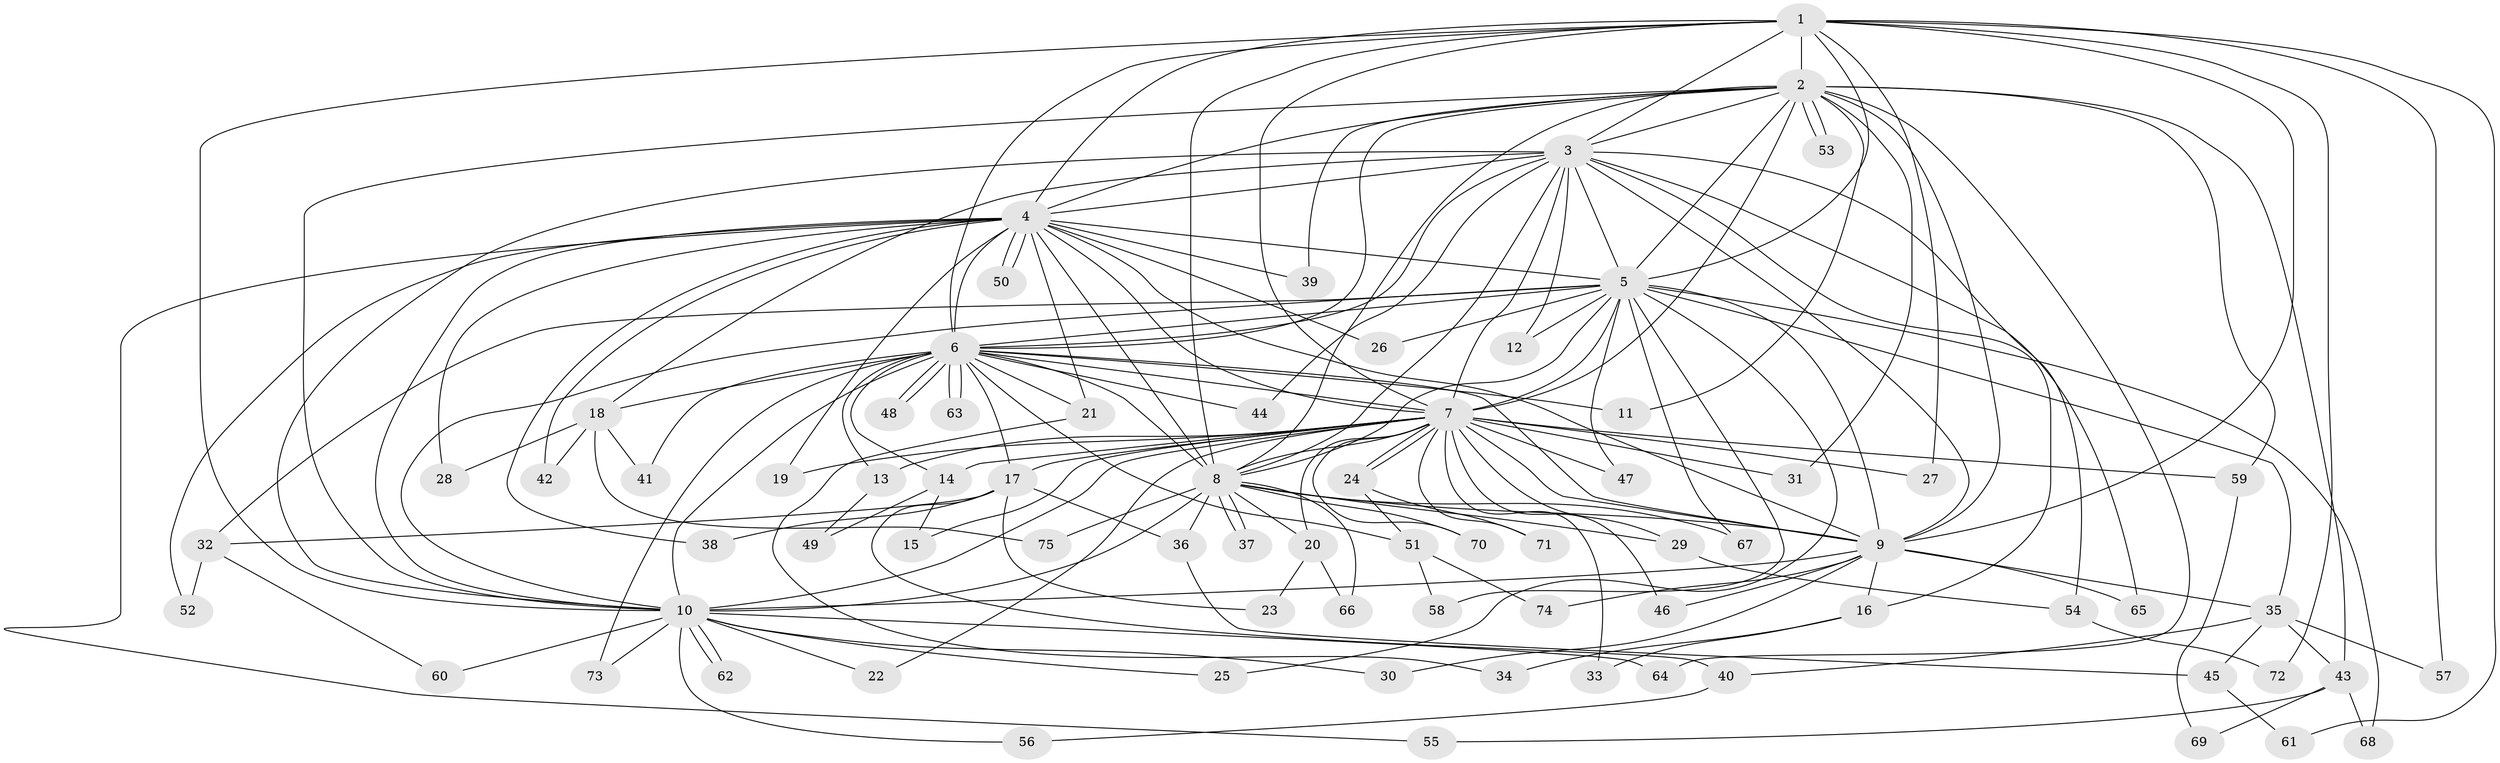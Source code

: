 // Generated by graph-tools (version 1.1) at 2025/25/03/09/25 03:25:37]
// undirected, 75 vertices, 175 edges
graph export_dot {
graph [start="1"]
  node [color=gray90,style=filled];
  1;
  2;
  3;
  4;
  5;
  6;
  7;
  8;
  9;
  10;
  11;
  12;
  13;
  14;
  15;
  16;
  17;
  18;
  19;
  20;
  21;
  22;
  23;
  24;
  25;
  26;
  27;
  28;
  29;
  30;
  31;
  32;
  33;
  34;
  35;
  36;
  37;
  38;
  39;
  40;
  41;
  42;
  43;
  44;
  45;
  46;
  47;
  48;
  49;
  50;
  51;
  52;
  53;
  54;
  55;
  56;
  57;
  58;
  59;
  60;
  61;
  62;
  63;
  64;
  65;
  66;
  67;
  68;
  69;
  70;
  71;
  72;
  73;
  74;
  75;
  1 -- 2;
  1 -- 3;
  1 -- 4;
  1 -- 5;
  1 -- 6;
  1 -- 7;
  1 -- 8;
  1 -- 9;
  1 -- 10;
  1 -- 27;
  1 -- 57;
  1 -- 61;
  1 -- 72;
  2 -- 3;
  2 -- 4;
  2 -- 5;
  2 -- 6;
  2 -- 7;
  2 -- 8;
  2 -- 9;
  2 -- 10;
  2 -- 11;
  2 -- 31;
  2 -- 39;
  2 -- 43;
  2 -- 53;
  2 -- 53;
  2 -- 59;
  2 -- 64;
  3 -- 4;
  3 -- 5;
  3 -- 6;
  3 -- 7;
  3 -- 8;
  3 -- 9;
  3 -- 10;
  3 -- 12;
  3 -- 16;
  3 -- 18;
  3 -- 44;
  3 -- 54;
  3 -- 65;
  4 -- 5;
  4 -- 6;
  4 -- 7;
  4 -- 8;
  4 -- 9;
  4 -- 10;
  4 -- 19;
  4 -- 21;
  4 -- 26;
  4 -- 28;
  4 -- 38;
  4 -- 39;
  4 -- 42;
  4 -- 50;
  4 -- 50;
  4 -- 52;
  4 -- 55;
  5 -- 6;
  5 -- 7;
  5 -- 8;
  5 -- 9;
  5 -- 10;
  5 -- 12;
  5 -- 25;
  5 -- 26;
  5 -- 32;
  5 -- 35;
  5 -- 47;
  5 -- 58;
  5 -- 67;
  5 -- 68;
  6 -- 7;
  6 -- 8;
  6 -- 9;
  6 -- 10;
  6 -- 11;
  6 -- 13;
  6 -- 14;
  6 -- 17;
  6 -- 18;
  6 -- 21;
  6 -- 41;
  6 -- 44;
  6 -- 48;
  6 -- 48;
  6 -- 51;
  6 -- 63;
  6 -- 63;
  6 -- 73;
  7 -- 8;
  7 -- 9;
  7 -- 10;
  7 -- 13;
  7 -- 14;
  7 -- 15;
  7 -- 17;
  7 -- 19;
  7 -- 20;
  7 -- 22;
  7 -- 24;
  7 -- 24;
  7 -- 27;
  7 -- 29;
  7 -- 31;
  7 -- 33;
  7 -- 46;
  7 -- 47;
  7 -- 59;
  7 -- 70;
  7 -- 71;
  8 -- 9;
  8 -- 10;
  8 -- 20;
  8 -- 29;
  8 -- 36;
  8 -- 37;
  8 -- 37;
  8 -- 66;
  8 -- 67;
  8 -- 70;
  8 -- 75;
  9 -- 10;
  9 -- 16;
  9 -- 30;
  9 -- 35;
  9 -- 46;
  9 -- 65;
  9 -- 74;
  10 -- 22;
  10 -- 25;
  10 -- 30;
  10 -- 56;
  10 -- 60;
  10 -- 62;
  10 -- 62;
  10 -- 64;
  10 -- 73;
  13 -- 49;
  14 -- 15;
  14 -- 49;
  16 -- 33;
  16 -- 34;
  17 -- 23;
  17 -- 32;
  17 -- 36;
  17 -- 38;
  17 -- 40;
  18 -- 28;
  18 -- 41;
  18 -- 42;
  18 -- 75;
  20 -- 23;
  20 -- 66;
  21 -- 34;
  24 -- 51;
  24 -- 71;
  29 -- 54;
  32 -- 52;
  32 -- 60;
  35 -- 40;
  35 -- 43;
  35 -- 45;
  35 -- 57;
  36 -- 45;
  40 -- 56;
  43 -- 55;
  43 -- 68;
  43 -- 69;
  45 -- 61;
  51 -- 58;
  51 -- 74;
  54 -- 72;
  59 -- 69;
}
